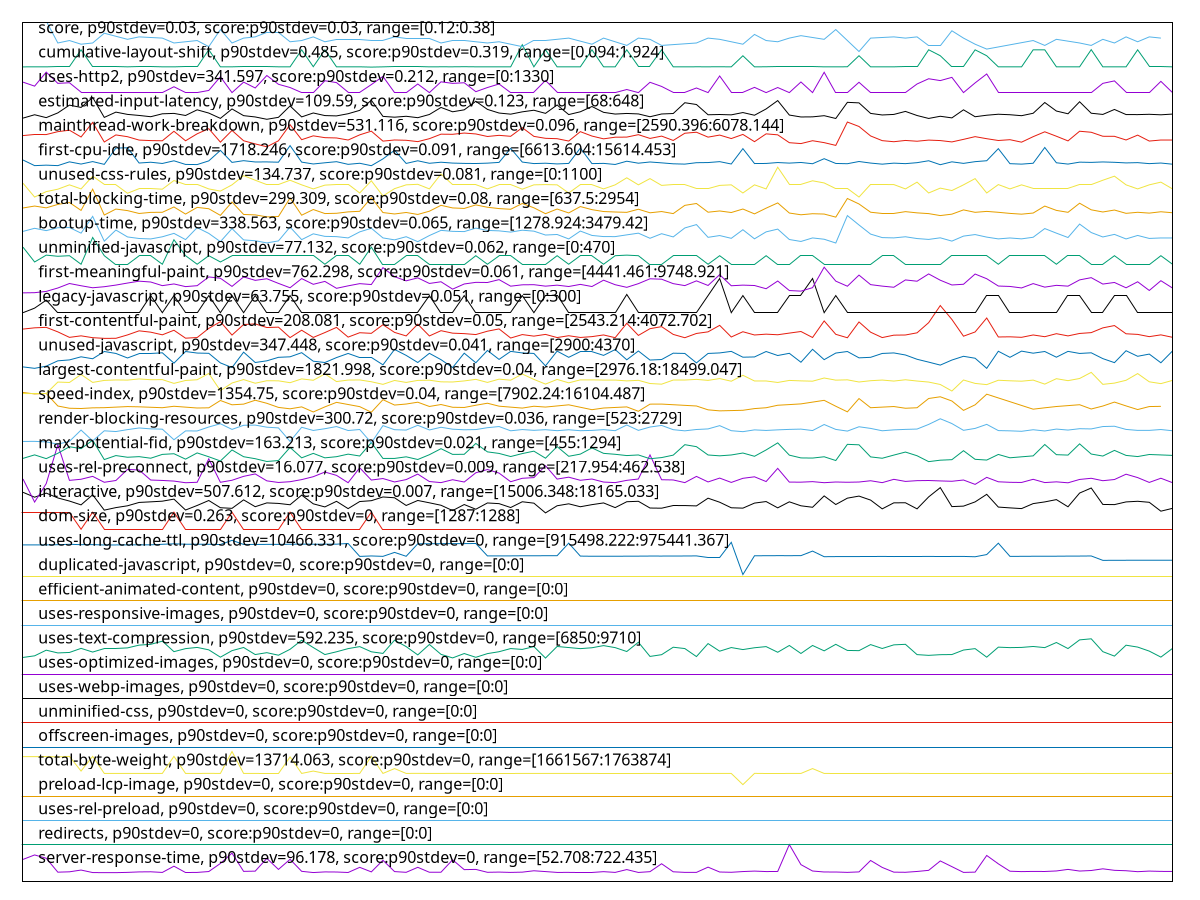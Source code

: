 reset

$serverResponseTimeP90Stdev96178ScoreP90Stdev0Range52708722435 <<EOF
0 0.9043038949508626
1 1.088213708480795
2 0.9534681764782346
3 0.3822941483765112
4 0.39704154434397027
5 0.46881106017908786
6 0.3667175332877153
7 0.36227614639972733
8 0.3626950479848333
9 0.3735538698118622
10 0.39293493536211205
11 0.3978226927916063
12 0.37155722004350894
13 0.6273515756634858
14 0.36761027437072796
15 0.3723040322956445
16 0.408094365675577
17 0.7386128667534881
18 1.163100950867357
19 0.41541140893673073
20 0.42459290761356094
21 0.94679322007294
22 0.4952533643340128
23 0.9089839183975789
24 0.41692391834852716
25 0.3667862056787163
26 0.39296068750873736
27 0.38872531779375236
28 0.36922064193970083
29 0.5803247223060191
30 0.3936834644240227
31 0.8695814172509952
32 0.4060702469508233
33 0.37626986287595077
34 0.580747057510675
35 0.3785102996323575
36 0.38096533761064233
37 0.8881092283430579
38 0.48628990049861065
39 0.4956688322995687
40 0.376638976977581
41 0.3856230425302834
42 0.3725976067671737
43 0.3832280928941244
44 0.43930081695619444
45 0.40632948522685197
46 0.3724482443167466
47 0.37324999448168295
48 0.367472929588726
49 0.3698472775075847
50 0.4031156173280064
51 0.37289804847780295
52 0.48853892130389254
53 0.37071083282442197
54 0.40321519229495784
55 0.7270381352502742
56 0.39783986088935663
57 0.3740431605977442
58 0.3738268425660911
59 0.5883456575749326
60 0.3888351936193539
61 0.3774390103327423
62 0.4073132172279409
63 0.4263045669592602
64 0.4075106503520687
65 0.4112223930856713
66 1.5120700065974548
67 0.6909233248228621
68 0.42995278773118695
69 0.3895545369150891
70 0.3886789639298267
71 0.37416848771132094
72 0.39312550124713974
73 0.8609166783164474
74 0.5766043955235413
75 0.3829585537594456
76 0.37746132885981765
77 0.41103011039086856
78 0.45720027567059823
79 0.8423923008439348
80 0.6089302067774746
81 0.37260790762582385
82 0.38421697532453847
83 1.0667862056787163
84 0.7237315596235774
85 0.42105799628678575
86 0.4053079834107125
87 0.4136722806346311
88 0.41020089126953185
89 0.4318120927175383
90 0.49594180505379754
91 0.4280969163643856
92 0.45036737276600136
93 0.5197299212965348
94 0.4579402206836337
95 0.4413094843929729
96 0.4023207344021701
97 0.42666166339246525
98 0.41406371326333663
99 0.41263704434029136
EOF

$redirectsP90Stdev0ScoreP90Stdev0Range00 <<EOF
0 1.5
1 1.5
2 1.5
3 1.5
4 1.5
5 1.5
6 1.5
7 1.5
8 1.5
9 1.5
10 1.5
11 1.5
12 1.5
13 1.5
14 1.5
15 1.5
16 1.5
17 1.5
18 1.5
19 1.5
20 1.5
21 1.5
22 1.5
23 1.5
24 1.5
25 1.5
26 1.5
27 1.5
28 1.5
29 1.5
30 1.5
31 1.5
32 1.5
33 1.5
34 1.5
35 1.5
36 1.5
37 1.5
38 1.5
39 1.5
40 1.5
41 1.5
42 1.5
43 1.5
44 1.5
45 1.5
46 1.5
47 1.5
48 1.5
49 1.5
50 1.5
51 1.5
52 1.5
53 1.5
54 1.5
55 1.5
56 1.5
57 1.5
58 1.5
59 1.5
60 1.5
61 1.5
62 1.5
63 1.5
64 1.5
65 1.5
66 1.5
67 1.5
68 1.5
69 1.5
70 1.5
71 1.5
72 1.5
73 1.5
74 1.5
75 1.5
76 1.5
77 1.5
78 1.5
79 1.5
80 1.5
81 1.5
82 1.5
83 1.5
84 1.5
85 1.5
86 1.5
87 1.5
88 1.5
89 1.5
90 1.5
91 1.5
92 1.5
93 1.5
94 1.5
95 1.5
96 1.5
97 1.5
98 1.5
99 1.5
EOF

$usesRelPreloadP90Stdev0ScoreP90Stdev0Range00 <<EOF
0 2.5
1 2.5
2 2.5
3 2.5
4 2.5
5 2.5
6 2.5
7 2.5
8 2.5
9 2.5
10 2.5
11 2.5
12 2.5
13 2.5
14 2.5
15 2.5
16 2.5
17 2.5
18 2.5
19 2.5
20 2.5
21 2.5
22 2.5
23 2.5
24 2.5
25 2.5
26 2.5
27 2.5
28 2.5
29 2.5
30 2.5
31 2.5
32 2.5
33 2.5
34 2.5
35 2.5
36 2.5
37 2.5
38 2.5
39 2.5
40 2.5
41 2.5
42 2.5
43 2.5
44 2.5
45 2.5
46 2.5
47 2.5
48 2.5
49 2.5
50 2.5
51 2.5
52 2.5
53 2.5
54 2.5
55 2.5
56 2.5
57 2.5
58 2.5
59 2.5
60 2.5
61 2.5
62 2.5
63 2.5
64 2.5
65 2.5
66 2.5
67 2.5
68 2.5
69 2.5
70 2.5
71 2.5
72 2.5
73 2.5
74 2.5
75 2.5
76 2.5
77 2.5
78 2.5
79 2.5
80 2.5
81 2.5
82 2.5
83 2.5
84 2.5
85 2.5
86 2.5
87 2.5
88 2.5
89 2.5
90 2.5
91 2.5
92 2.5
93 2.5
94 2.5
95 2.5
96 2.5
97 2.5
98 2.5
99 2.5
EOF

$preloadLcpImageP90Stdev0ScoreP90Stdev0Range00 <<EOF
0 3.5
1 3.5
2 3.5
3 3.5
4 3.5
5 3.5
6 3.5
7 3.5
8 3.5
9 3.5
10 3.5
11 3.5
12 3.5
13 3.5
14 3.5
15 3.5
16 3.5
17 3.5
18 3.5
19 3.5
20 3.5
21 3.5
22 3.5
23 3.5
24 3.5
25 3.5
26 3.5
27 3.5
28 3.5
29 3.5
30 3.5
31 3.5
32 3.5
33 3.5
34 3.5
35 3.5
36 3.5
37 3.5
38 3.5
39 3.5
40 3.5
41 3.5
42 3.5
43 3.5
44 3.5
45 3.5
46 3.5
47 3.5
48 3.5
49 3.5
50 3.5
51 3.5
52 3.5
53 3.5
54 3.5
55 3.5
56 3.5
57 3.5
58 3.5
59 3.5
60 3.5
61 3.5
62 3.5
63 3.5
64 3.5
65 3.5
66 3.5
67 3.5
68 3.5
69 3.5
70 3.5
71 3.5
72 3.5
73 3.5
74 3.5
75 3.5
76 3.5
77 3.5
78 3.5
79 3.5
80 3.5
81 3.5
82 3.5
83 3.5
84 3.5
85 3.5
86 3.5
87 3.5
88 3.5
89 3.5
90 3.5
91 3.5
92 3.5
93 3.5
94 3.5
95 3.5
96 3.5
97 3.5
98 3.5
99 3.5
EOF

$totalByteWeightP90Stdev13714063ScoreP90Stdev0Range16615671763874 <<EOF
0 5.115764568941042
1 5.116095788776381
2 5.118149351755466
3 5.104728324027633
4 5.12560842244724
5 4.524934626667928
6 5.1269730481688285
7 4.427661985426326
8 4.427330765590991
9 4.427608990252672
10 4.4274235071448835
11 4.42771498059998
12 4.42820518595628
13 5.12664182833349
14 4.427291019210749
15 4.427383760764645
16 4.430219002555123
17 4.427065789722722
18 5.324101845367654
19 4.426893555408348
20 4.426694823507145
21 4.426787565061041
22 4.4267213210939715
23 5.103893650042586
24 4.427728229393395
25 4.5249213778745165
26 4.4279402100880105
27 4.427436755938299
28 4.427463253525126
29 4.427979956468249
30 5.126615330746663
31 4.427608990252672
32 4.6263276426611135
33 4.427330765590991
34 4.430695959118008
35 4.427489751111953
36 4.42759574145926
37 4.430483978423393
38 4.4274235071448835
39 4.427608990252672
40 4.427344014384403
41 4.427357263177818
42 4.427397009558057
43 4.427979956468249
44 4.427357263177818
45 4.428271429923345
46 4.4274235071448835
47 4.427794473360461
48 4.427317516797576
49 4.4275692438724334
50 4.4274500047317105
51 4.4274500047317105
52 4.427529497492191
53 4.42759574145926
54 4.428072698022145
55 4.427675234219741
56 4.427635487839499
57 4.427330765590991
58 4.427900463707768
59 4.4274235071448835
60 4.427635487839499
61 4.426575584366425
62 3.9686575376171085
63 4.4297685435790655
64 4.427357263177818
65 4.427476502318537
66 4.426602081953252
67 4.426959799375414
68 4.626261398694048
69 4.427317516797576
70 4.427476502318537
71 4.427410258351472
72 4.427330765590991
73 4.42751624869878
74 4.427383760764645
75 4.427701731806568
76 4.430298495315604
77 4.427436755938299
78 4.427330765590991
79 4.427330765590991
80 4.427330765590991
81 4.427330765590991
82 4.427344014384403
83 4.427185028863441
84 4.42670807230056
85 4.42670807230056
86 4.426628579540079
87 4.426986296962241
88 4.426681574713733
89 4.4268670578215215
90 4.426615330746664
91 4.426681574713733
92 4.42737051197123
93 4.426814062647868
94 4.426853809028106
95 4.427529497492191
96 4.4274235071448835
97 4.42670807230056
98 4.426615330746664
99 4.4293710797766614
EOF

$offscreenImagesP90Stdev0ScoreP90Stdev0Range00 <<EOF
0 5.5
1 5.5
2 5.5
3 5.5
4 5.5
5 5.5
6 5.5
7 5.5
8 5.5
9 5.5
10 5.5
11 5.5
12 5.5
13 5.5
14 5.5
15 5.5
16 5.5
17 5.5
18 5.5
19 5.5
20 5.5
21 5.5
22 5.5
23 5.5
24 5.5
25 5.5
26 5.5
27 5.5
28 5.5
29 5.5
30 5.5
31 5.5
32 5.5
33 5.5
34 5.5
35 5.5
36 5.5
37 5.5
38 5.5
39 5.5
40 5.5
41 5.5
42 5.5
43 5.5
44 5.5
45 5.5
46 5.5
47 5.5
48 5.5
49 5.5
50 5.5
51 5.5
52 5.5
53 5.5
54 5.5
55 5.5
56 5.5
57 5.5
58 5.5
59 5.5
60 5.5
61 5.5
62 5.5
63 5.5
64 5.5
65 5.5
66 5.5
67 5.5
68 5.5
69 5.5
70 5.5
71 5.5
72 5.5
73 5.5
74 5.5
75 5.5
76 5.5
77 5.5
78 5.5
79 5.5
80 5.5
81 5.5
82 5.5
83 5.5
84 5.5
85 5.5
86 5.5
87 5.5
88 5.5
89 5.5
90 5.5
91 5.5
92 5.5
93 5.5
94 5.5
95 5.5
96 5.5
97 5.5
98 5.5
99 5.5
EOF

$unminifiedCssP90Stdev0ScoreP90Stdev0Range00 <<EOF
0 6.5
1 6.5
2 6.5
3 6.5
4 6.5
5 6.5
6 6.5
7 6.5
8 6.5
9 6.5
10 6.5
11 6.5
12 6.5
13 6.5
14 6.5
15 6.5
16 6.5
17 6.5
18 6.5
19 6.5
20 6.5
21 6.5
22 6.5
23 6.5
24 6.5
25 6.5
26 6.5
27 6.5
28 6.5
29 6.5
30 6.5
31 6.5
32 6.5
33 6.5
34 6.5
35 6.5
36 6.5
37 6.5
38 6.5
39 6.5
40 6.5
41 6.5
42 6.5
43 6.5
44 6.5
45 6.5
46 6.5
47 6.5
48 6.5
49 6.5
50 6.5
51 6.5
52 6.5
53 6.5
54 6.5
55 6.5
56 6.5
57 6.5
58 6.5
59 6.5
60 6.5
61 6.5
62 6.5
63 6.5
64 6.5
65 6.5
66 6.5
67 6.5
68 6.5
69 6.5
70 6.5
71 6.5
72 6.5
73 6.5
74 6.5
75 6.5
76 6.5
77 6.5
78 6.5
79 6.5
80 6.5
81 6.5
82 6.5
83 6.5
84 6.5
85 6.5
86 6.5
87 6.5
88 6.5
89 6.5
90 6.5
91 6.5
92 6.5
93 6.5
94 6.5
95 6.5
96 6.5
97 6.5
98 6.5
99 6.5
EOF

$usesWebpImagesP90Stdev0ScoreP90Stdev0Range00 <<EOF
0 7.5
1 7.5
2 7.5
3 7.5
4 7.5
5 7.5
6 7.5
7 7.5
8 7.5
9 7.5
10 7.5
11 7.5
12 7.5
13 7.5
14 7.5
15 7.5
16 7.5
17 7.5
18 7.5
19 7.5
20 7.5
21 7.5
22 7.5
23 7.5
24 7.5
25 7.5
26 7.5
27 7.5
28 7.5
29 7.5
30 7.5
31 7.5
32 7.5
33 7.5
34 7.5
35 7.5
36 7.5
37 7.5
38 7.5
39 7.5
40 7.5
41 7.5
42 7.5
43 7.5
44 7.5
45 7.5
46 7.5
47 7.5
48 7.5
49 7.5
50 7.5
51 7.5
52 7.5
53 7.5
54 7.5
55 7.5
56 7.5
57 7.5
58 7.5
59 7.5
60 7.5
61 7.5
62 7.5
63 7.5
64 7.5
65 7.5
66 7.5
67 7.5
68 7.5
69 7.5
70 7.5
71 7.5
72 7.5
73 7.5
74 7.5
75 7.5
76 7.5
77 7.5
78 7.5
79 7.5
80 7.5
81 7.5
82 7.5
83 7.5
84 7.5
85 7.5
86 7.5
87 7.5
88 7.5
89 7.5
90 7.5
91 7.5
92 7.5
93 7.5
94 7.5
95 7.5
96 7.5
97 7.5
98 7.5
99 7.5
EOF

$usesOptimizedImagesP90Stdev0ScoreP90Stdev0Range00 <<EOF
0 8.5
1 8.5
2 8.5
3 8.5
4 8.5
5 8.5
6 8.5
7 8.5
8 8.5
9 8.5
10 8.5
11 8.5
12 8.5
13 8.5
14 8.5
15 8.5
16 8.5
17 8.5
18 8.5
19 8.5
20 8.5
21 8.5
22 8.5
23 8.5
24 8.5
25 8.5
26 8.5
27 8.5
28 8.5
29 8.5
30 8.5
31 8.5
32 8.5
33 8.5
34 8.5
35 8.5
36 8.5
37 8.5
38 8.5
39 8.5
40 8.5
41 8.5
42 8.5
43 8.5
44 8.5
45 8.5
46 8.5
47 8.5
48 8.5
49 8.5
50 8.5
51 8.5
52 8.5
53 8.5
54 8.5
55 8.5
56 8.5
57 8.5
58 8.5
59 8.5
60 8.5
61 8.5
62 8.5
63 8.5
64 8.5
65 8.5
66 8.5
67 8.5
68 8.5
69 8.5
70 8.5
71 8.5
72 8.5
73 8.5
74 8.5
75 8.5
76 8.5
77 8.5
78 8.5
79 8.5
80 8.5
81 8.5
82 8.5
83 8.5
84 8.5
85 8.5
86 8.5
87 8.5
88 8.5
89 8.5
90 8.5
91 8.5
92 8.5
93 8.5
94 8.5
95 8.5
96 8.5
97 8.5
98 8.5
99 8.5
EOF

$usesTextCompressionP90Stdev592235ScoreP90Stdev0Range68509710 <<EOF
0 9.179350393700787
1 9.245492125984253
2 9.476988188976378
3 9.363996062992126
4 9.383287401574803
5 9.551397637795276
6 9.39982283464567
7 9.540374015748032
8 9.540374015748032
9 9.570688976377953
10 9.683681102362204
11 9.716751968503937
12 9.846279527559055
13 9.416358267716536
14 9.540374015748032
15 9.58998031496063
16 9.490767716535434
17 9.190374015748032
18 9.4576968503937
19 9.587224409448819
20 9.297854330708661
21 9.375019685039371
22 9.270295275590552
23 9.512814960629921
24 9.88486220472441
25 9.584468503937009
26 9.297854330708661
27 9.410846456692914
28 9.540374015748032
29 9.623051181102362
30 9.410846456692914
31 9.34470472440945
32 9.887618110236222
33 9.623051181102362
34 9.284074803149608
35 9.711240157480315
36 9.306122047244095
37 9.160059055118111
38 9.339192913385826
39 9.18486220472441
40 9.336437007874016
41 9.413602362204724
42 9.543129921259842
43 9.5073031496063
44 9.623051181102362
45 9.154547244094488
46 9.628562992125985
47 9.584468503937009
48 9.540374015748032
49 9.576200787401575
50 9.664389763779528
51 9.581712598425197
52 9.421870078740158
53 9.802185039370078
54 9.220688976377954
55 9.29234251968504
56 9.598248031496063
57 9.543129921259842
58 9.215177165354332
59 9.747066929133858
60 9.435649606299213
61 9.584468503937009
62 9.501791338582677
63 9.576200787401575
64 9.623051181102362
65 9.391555118110237
66 9.66990157480315
67 9.341948818897638
68 9.66990157480315
69 9.449429133858267
70 9.716751968503937
71 9.465964566929134
72 9.4576968503937
73 9.705728346456693
74 9.545885826771654
75 9.69470472440945
76 9.716751968503937
77 9.295098425196851
78 9.264783464566928
79 9.29234251968504
80 9.297854330708661
81 9.4825
82 9.540374015748032
83 9.190374015748032
84 9.601003937007874
85 9.581712598425197
86 9.58998031496063
87 9.628562992125985
88 9.581712598425197
89 9.791161417322835
90 9.543129921259842
91 9.898641732283465
92 9.94273622047244
93 9.416358267716536
94 9.23446850393701
95 9.680925196850394
96 9.603759842519686
97 9.438405511811023
98 9.193129921259843
99 9.548641732283464
EOF

$usesResponsiveImagesP90Stdev0ScoreP90Stdev0Range00 <<EOF
0 10.5
1 10.5
2 10.5
3 10.5
4 10.5
5 10.5
6 10.5
7 10.5
8 10.5
9 10.5
10 10.5
11 10.5
12 10.5
13 10.5
14 10.5
15 10.5
16 10.5
17 10.5
18 10.5
19 10.5
20 10.5
21 10.5
22 10.5
23 10.5
24 10.5
25 10.5
26 10.5
27 10.5
28 10.5
29 10.5
30 10.5
31 10.5
32 10.5
33 10.5
34 10.5
35 10.5
36 10.5
37 10.5
38 10.5
39 10.5
40 10.5
41 10.5
42 10.5
43 10.5
44 10.5
45 10.5
46 10.5
47 10.5
48 10.5
49 10.5
50 10.5
51 10.5
52 10.5
53 10.5
54 10.5
55 10.5
56 10.5
57 10.5
58 10.5
59 10.5
60 10.5
61 10.5
62 10.5
63 10.5
64 10.5
65 10.5
66 10.5
67 10.5
68 10.5
69 10.5
70 10.5
71 10.5
72 10.5
73 10.5
74 10.5
75 10.5
76 10.5
77 10.5
78 10.5
79 10.5
80 10.5
81 10.5
82 10.5
83 10.5
84 10.5
85 10.5
86 10.5
87 10.5
88 10.5
89 10.5
90 10.5
91 10.5
92 10.5
93 10.5
94 10.5
95 10.5
96 10.5
97 10.5
98 10.5
99 10.5
EOF

$efficientAnimatedContentP90Stdev0ScoreP90Stdev0Range00 <<EOF
0 11.5
1 11.5
2 11.5
3 11.5
4 11.5
5 11.5
6 11.5
7 11.5
8 11.5
9 11.5
10 11.5
11 11.5
12 11.5
13 11.5
14 11.5
15 11.5
16 11.5
17 11.5
18 11.5
19 11.5
20 11.5
21 11.5
22 11.5
23 11.5
24 11.5
25 11.5
26 11.5
27 11.5
28 11.5
29 11.5
30 11.5
31 11.5
32 11.5
33 11.5
34 11.5
35 11.5
36 11.5
37 11.5
38 11.5
39 11.5
40 11.5
41 11.5
42 11.5
43 11.5
44 11.5
45 11.5
46 11.5
47 11.5
48 11.5
49 11.5
50 11.5
51 11.5
52 11.5
53 11.5
54 11.5
55 11.5
56 11.5
57 11.5
58 11.5
59 11.5
60 11.5
61 11.5
62 11.5
63 11.5
64 11.5
65 11.5
66 11.5
67 11.5
68 11.5
69 11.5
70 11.5
71 11.5
72 11.5
73 11.5
74 11.5
75 11.5
76 11.5
77 11.5
78 11.5
79 11.5
80 11.5
81 11.5
82 11.5
83 11.5
84 11.5
85 11.5
86 11.5
87 11.5
88 11.5
89 11.5
90 11.5
91 11.5
92 11.5
93 11.5
94 11.5
95 11.5
96 11.5
97 11.5
98 11.5
99 11.5
EOF

$duplicatedJavascriptP90Stdev0ScoreP90Stdev0Range00 <<EOF
0 12.5
1 12.5
2 12.5
3 12.5
4 12.5
5 12.5
6 12.5
7 12.5
8 12.5
9 12.5
10 12.5
11 12.5
12 12.5
13 12.5
14 12.5
15 12.5
16 12.5
17 12.5
18 12.5
19 12.5
20 12.5
21 12.5
22 12.5
23 12.5
24 12.5
25 12.5
26 12.5
27 12.5
28 12.5
29 12.5
30 12.5
31 12.5
32 12.5
33 12.5
34 12.5
35 12.5
36 12.5
37 12.5
38 12.5
39 12.5
40 12.5
41 12.5
42 12.5
43 12.5
44 12.5
45 12.5
46 12.5
47 12.5
48 12.5
49 12.5
50 12.5
51 12.5
52 12.5
53 12.5
54 12.5
55 12.5
56 12.5
57 12.5
58 12.5
59 12.5
60 12.5
61 12.5
62 12.5
63 12.5
64 12.5
65 12.5
66 12.5
67 12.5
68 12.5
69 12.5
70 12.5
71 12.5
72 12.5
73 12.5
74 12.5
75 12.5
76 12.5
77 12.5
78 12.5
79 12.5
80 12.5
81 12.5
82 12.5
83 12.5
84 12.5
85 12.5
86 12.5
87 12.5
88 12.5
89 12.5
90 12.5
91 12.5
92 12.5
93 12.5
94 12.5
95 12.5
96 12.5
97 12.5
98 12.5
99 12.5
EOF

$usesLongCacheTtlP90Stdev10466331ScoreP90Stdev0Range915498222975441367 <<EOF
0 13.790238706689916
1 13.790420893682722
2 13.789783878007668
3 13.797599501784482
4 13.81465160853103
5 13.7989938206733
6 13.801888261549838
7 13.786126468972832
8 13.788330667461977
9 13.791209508637124
10 13.791449373973087
11 13.793015932435484
12 13.814817138028467
13 13.834197889900732
14 13.81802601092404
15 13.818294499684459
16 13.814580387632777
17 13.805495410630549
18 13.976823977043047
19 13.808598302245091
20 13.808701871898709
21 13.81047784915268
22 13.81044481650007
23 13.817493892826896
24 13.820114757921527
25 13.817756370538312
26 13.819118250736548
27 13.819520292966942
28 13.84889446186623
29 13.318886095654666
30 13.336873475263072
31 13.320533334706457
32 13.482816819637954
33 13.323269813565744
34 13.835325646006371
35 13.83704193783591
36 13.8402813276656
37 13.84154731939189
38 13.842738430473542
39 13.847547176172913
40 13.338096463605797
41 13.338579582984675
42 13.340335326763274
43 13.344462451583162
44 13.344835505063802
45 13.346871791324261
46 13.347415626778648
47 13.861531715130184
48 13.33097814716324
49 13.32477019263182
50 13.325278850040402
51 13.326054917701107
52 13.327280966633367
53 13.329449044542663
54 13.332781430047266
55 13.332250762601895
56 13.33446588545996
57 13.335340931273105
58 13.339114705567358
59 13.273560324705276
60 13.274189053548302
61 13.895152809309337
62 12.575553314464802
63 13.344542092820163
64 13.346838350229408
65 13.349319030609223
66 13.34851093594694
67 13.349639699002314
68 13.536347898457006
69 13.306619155282359
70 13.310690864879756
71 13.312167396892995
72 13.313238253033404
73 13.31407876333428
74 13.31765404489419
75 13.313176412735245
76 13.314564645315183
77 13.315432548129376
78 13.316778916028962
79 13.315309479352258
80 13.316043287526753
81 13.317618767562504
82 13.304165323908453
83 13.393994649627835
84 13.86035753297293
85 13.32049022677726
86 13.321580060416924
87 13.324578366661864
88 13.32635701677744
89 13.326661427091409
90 13.330322818600436
91 13.33219111282688
92 13.33669504730252
93 13.157286562970175
94 13.157843483933448
95 13.160357532972931
96 13.161200922759136
97 13.161021926258677
98 13.161387088167686
99 13.162662379747182
EOF

$domSizeP90Stdev0263ScoreP90Stdev0Range12871288 <<EOF
0 15.129999999999995
1 15.129999999999995
2 15.129999999999995
3 15.129999999999995
4 15.129999999999995
5 14.430000000000064
6 15.129999999999995
7 14.430000000000064
8 14.430000000000064
9 14.430000000000064
10 14.430000000000064
11 14.430000000000064
12 14.430000000000064
13 15.129999999999995
14 14.430000000000064
15 14.430000000000064
16 14.430000000000064
17 14.430000000000064
18 15.129999999999995
19 14.430000000000064
20 14.430000000000064
21 14.430000000000064
22 14.430000000000064
23 15.129999999999995
24 14.430000000000064
25 14.430000000000064
26 14.430000000000064
27 14.430000000000064
28 14.430000000000064
29 14.430000000000064
30 15.129999999999995
31 14.430000000000064
32 14.430000000000064
33 14.430000000000064
34 14.430000000000064
35 14.430000000000064
36 14.430000000000064
37 14.430000000000064
38 14.430000000000064
39 14.430000000000064
40 14.430000000000064
41 14.430000000000064
42 14.430000000000064
43 14.430000000000064
44 14.430000000000064
45 14.430000000000064
46 14.430000000000064
47 14.430000000000064
48 14.430000000000064
49 14.430000000000064
50 14.430000000000064
51 14.430000000000064
52 14.430000000000064
53 14.430000000000064
54 14.430000000000064
55 14.430000000000064
56 14.430000000000064
57 14.430000000000064
58 14.430000000000064
59 14.430000000000064
60 14.430000000000064
61 14.430000000000064
62 14.430000000000064
63 14.430000000000064
64 14.430000000000064
65 14.430000000000064
66 14.430000000000064
67 14.430000000000064
68 14.430000000000064
69 14.430000000000064
70 14.430000000000064
71 14.430000000000064
72 14.430000000000064
73 14.430000000000064
74 14.430000000000064
75 14.430000000000064
76 14.430000000000064
77 14.430000000000064
78 14.430000000000064
79 14.430000000000064
80 14.430000000000064
81 14.430000000000064
82 14.430000000000064
83 14.430000000000064
84 14.430000000000064
85 14.430000000000064
86 14.430000000000064
87 14.430000000000064
88 14.430000000000064
89 14.430000000000064
90 14.430000000000064
91 14.430000000000064
92 14.430000000000064
93 14.430000000000064
94 14.430000000000064
95 14.430000000000064
96 14.430000000000064
97 14.430000000000064
98 14.430000000000064
99 14.430000000000064
EOF

$interactiveP90Stdev507612ScoreP90Stdev0007Range1500634818165033 <<EOF
0 15.944669107574844
1 15.743811652538849
2 15.91252050201329
3 15.713338578499918
4 15.586254330645431
5 15.429978567487037
6 15.842939729046549
7 15.213669643937845
8 15.317539487765139
9 15.391939380445717
10 15.529645816403718
11 15.553863179440931
12 15.581401451200215
13 15.665317491076031
14 15.21837666823291
15 15.405341174393829
16 15.609139003703971
17 15.313155147504506
18 15.287407124801671
19 15.635134652397678
20 15.354497380109056
21 15.510645479040523
22 15.489286385299673
23 15.434585459763293
24 15.829790313672856
25 15.47273952822063
26 15.345799168929997
27 15.5751196829301
28 15.27626788838499
29 15.566537008695823
30 15.60085459505764
31 15.753403841070797
32 15.72090714973518
33 15.40547326343992
34 15.609986602396752
35 15.514694680220192
36 15.414158855690257
37 15.195455449445738
38 15.443443292196562
39 15.25121079300017
40 15.508033360795306
41 15.480501480441479
42 15.320896450569267
43 15.557134759623455
44 15.500067211364247
45 15.100994737742841
46 15.393311729914657
47 15.473241663254406
48 15.352995891473466
49 15.438847543909308
50 15.509644486616795
51 15.317634703318216
52 15.558702456664278
53 15.576548243990615
54 15.300453130512732
55 15.29334359329497
56 15.40312466775812
57 15.40176149569189
58 15.387338060163962
59 15.703195909687802
60 15.53829863221582
61 15.310898489731962
62 15.295812642387286
63 15.502576411593399
64 15.565975056662268
65 15.307747690724337
66 15.554506580923505
67 15.391828432202288
68 15.331470457308573
69 15.796895224730479
70 15.444269750086683
71 15.705040731513911
72 15.789323375851396
73 15.625595889460058
74 15.266644234472338
75 15.51332183910468
76 15.51575286752864
77 15.266071793978547
78 15.756371747553064
79 16.13629901195427
80 15.358699319490906
81 15.378624771823313
82 15.551767945626697
83 15.861537407866017
84 15.339504290084589
85 15.306545450969843
86 15.277474225194265
87 15.48163341473596
88 15.55137938095141
89 15.645484304417256
90 15.351100757814663
91 15.913669643937844
92 16.121028633262323
93 15.447033459358739
94 15.44034018290657
95 15.551059646796418
96 15.576401897193891
97 15.535202405977861
98 15.17178725563117
99 15.286953662778679
EOF

$usesRelPreconnectP90Stdev16077ScoreP90Stdev0009Range217954462538 <<EOF
0 16.491288818367753
1 15.544522785845484
2 16.300684579857098
3 17.89461336676725
4 16.433637690052812
5 16.4791244302933
6 16.597674367151587
7 16.355578062314382
8 16.428199266948436
9 16.882144251300275
10 16.858257467135118
11 16.447531611976714
12 16.430370792781634
13 16.404504653210996
14 16.336918313783116
15 16.35540510892944
16 17.314297109149063
17 16.355270589630038
18 16.438096043975836
19 16.59838539773414
20 16.69710334645209
21 16.413940221211874
22 16.34760298956415
23 16.37886911815362
24 16.464711648214564
25 16.58404948382649
26 16.774432726565195
27 16.63885648981123
28 16.33778308070784
29 16.948212444349195
30 16.446724496180305
31 16.50864180799055
32 16.368453480971386
33 16.465614849224835
34 16.69139588474891
35 16.385614300166466
36 16.34166492334771
37 16.45986895343611
38 16.366474125565908
39 16.74506908521012
40 16.878127889361
41 16.731405767799476
42 16.377908266015037
43 16.51878840657398
44 16.54692215719167
45 17.034112625538455
46 16.48636925541821
47 16.56417906160061
48 16.437000672537852
49 16.489328680005045
50 16.36469654647047
51 16.34139588474891
52 16.434560108105853
53 16.48954006747553
54 17.475278276447145
55 16.459811302307795
56 16.450510253606318
57 16.34131901657782
58 16.596040918516
59 16.369375899024426
60 16.527570595120622
61 16.349505476798544
62 16.51784677147817
63 16.579840951459502
64 16.385114657054405
65 16.92524807317888
66 16.362457763626633
67 16.360305454836208
68 16.38179010865491
69 16.338570979461476
70 16.366935334592426
71 16.356000837255362
72 16.3659360483683
73 16.41807188540778
74 16.34014677696875
75 16.476491695433584
76 16.390898986928672
77 16.421876859876566
78 16.42791101130686
79 16.410942362539497
80 16.396510363417992
81 16.44831951073035
82 16.269591404066116
83 16.557145623946184
84 16.375544569754126
85 16.354271303405913
86 16.34783359407741
87 16.477452547572167
88 16.34304855042727
89 16.373007920108268
90 16.334112625538456
91 16.471379962056325
92 16.518961359958922
93 16.419935938556627
94 16.46840132042672
95 16.686418670671053
96 16.547344932132646
97 16.349639996097945
98 16.520748544936687
99 16.33860941354702
EOF

$maxPotentialFidP90Stdev163213ScoreP90Stdev0021Range4551294 <<EOF
0 17.33472686567164
1 17.47786119402985
2 17.32427910447761
3 17.542637313432834
4 17.812189552238806
5 17.73278656716418
6 18.077562686567163
7 17.2856223880597
8 17.44965223880597
9 17.380697014925374
10 17.405771641791045
11 17.34099552238806
12 17.497711940298508
13 17.524876119402986
14 17.303383582089552
15 17.55830895522388
16 17.40054776119403
17 17.228159701492537
18 17.679502985074627
19 17.402637313432834
20 17.3211447761194
21 17.207264179104477
22 17.24592089552239
23 17.783980597014924
24 17.356667164179104
25 17.539502985074627
26 17.356667164179104
27 17.403682089552237
28 17.508159701492538
29 17.43189104477612
30 17.982488059701492
31 17.331592537313433
32 17.332637313432837
33 17.398458208955223
34 17.288756716417907
35 17.48517462686567
36 17.731741791044776
37 17.497711940298508
38 17.50189104477612
39 17.945920895522388
40 17.6011447761194
41 17.53741343283582
42 17.409950746268656
43 17.5311447761194
44 17.630398507462687
45 17.342040298507463
46 17.81741343283582
47 17.420398507462686
48 17.509204477611938
49 17.76412985074627
50 17.54054776119403
51 17.50189104477612
52 17.44965223880597
53 17.47472686567164
54 17.3201
55 17.367114925373134
56 17.46741343283582
57 17.895771641791043
58 17.814279104477613
59 17.473682089552238
60 17.43920447761194
61 17.473682089552238
62 17.554129850746268
63 17.420398507462686
64 17.679502985074627
65 17.969950746268655
66 17.46741343283582
67 17.353532835820896
68 17.347264179104478
69 17.40054776119403
70 17.246965671641792
71 17.90935373134328
72 17.89054776119403
73 17.395323880597015
74 17.339950746268656
75 17.469502985074627
76 17.593831343283583
77 17.44233880597015
78 17.20099552238806
79 17.26054776119403
80 17.28144328358209
81 17.64920447761194
82 17.29607014925373
83 17.265771641791044
84 17.4956223880597
85 17.35875671641791
86 17.398458208955223
87 17.437114925373134
88 17.903085074626865
89 17.486219402985075
90 17.469502985074627
91 17.929204477611943
92 17.51233880597015
93 17.42980149253731
94 17.661741791044776
95 17.45592089552239
96 17.408905970149252
97 17.493532835820893
98 17.475771641791045
99 17.456965671641793
EOF

$renderBlockingResourcesP90Stdev30072ScoreP90Stdev0036Range5232729 <<EOF
0 18.028176430976433
1 18.031476094276094
2 18.010263973063974
3 17.917402020202022
4 18.032890235690235
5 18.494371717171717
6 18.051745454545454
7 18.464203367003368
8 18.43403501683502
9 18.512284175084176
10 18.580162962962962
11 18.543866666666666
12 18.531610774410776
13 18.09746936026936
14 18.459489562289562
15 18.458546801346802
16 18.619758922558923
17 18.753630976430976
18 18.521711784511787
19 18.690465993265995
20 18.697536700336702
21 18.612688215488216
22 18.58299124579125
23 18.030533333333334
24 18.608917171717174
25 18.478816161616162
26 18.549994612794613
27 18.63861414141414
28 18.475516498316498
29 18.51746936026936
30 17.972082154882155
31 18.67632457912458
32 18.509455892255893
33 18.494371717171717
34 18.689994612794614
35 18.49861414141414
36 18.609388552188552
37 18.530668013468013
38 18.50568484848485
39 18.514641077441077
40 18.592418855218856
41 18.639085521885523
42 18.46467474747475
43 18.51558383838384
44 18.483529966329968
45 18.509927272727275
46 18.469388552188555
47 18.50662760942761
48 18.46844579124579
49 18.481173063973063
50 18.511341414141416
51 18.469388552188555
52 18.701779124579126
53 18.482115824915827
54 18.61834478114478
55 18.68480942760943
56 18.509927272727275
57 18.462789225589226
58 18.51746936026936
59 18.541509764309765
60 18.6758531986532
61 18.46844579124579
62 18.42884983164983
63 18.501913804713805
64 18.478816161616162
65 18.503327946127946
66 18.522183164983165
67 18.5334962962963
68 18.474102356902357
69 18.721577104377104
70 18.521240404040405
71 18.452418855218855
72 18.630129292929293
73 18.562721885521885
74 18.46561750841751
75 18.502856565656568
76 18.522183164983165
77 18.5358531986532
78 18.725819528619528
79 18.95726734006734
80 18.760230303030305
81 18.48400134680135
82 18.562250505050507
83 18.728176430976433
84 18.473159595959597
85 18.462789225589226
86 18.443934006734008
87 18.508041750841752
88 18.45713265993266
89 18.53538181818182
90 18.494371717171717
91 18.550465993265995
92 18.541038383838384
93 18.63861414141414
94 18.651341414141417
95 18.520769023569024
96 18.481173063973063
97 18.481644444444445
98 18.5165265993266
99 18.46608888888889
EOF

$speedIndexP90Stdev135475ScoreP90Stdev004Range79022416104487 <<EOF
0 20.034621207596434
1 19.973973036184304
2 19.9942762872336
3 19.48015483327007
4 19.38845233336074
5 19.37773621400424
6 19.404929819277204
7 19.411996283234963
9 19.456862045125476
10 19.446824631718304
12 19.41029570186319
13 19.46942525488805
15 19.398162707462646
16 19.405898993363
17 19.705374310409503
18 19.529765901905893
19 19.557283749856648
20 19.71637241040658
21 19.591423203147496
22 19.42298765865553
23 19.365122339222395
24 19.444720633252402
25 19.235731619421543
26 19.444186318467235
27 19.629699277374048
29 19.454066586379913
30 19.224646743824078
31 19.739137897479946
32 19.518977144359564
33 19.56111353591409
34 19.635978533271228
35 19.46133603002423
36 19.541284812384298
37 19.4286120702908
38 19.419952339722187
39 19.511400142042994
40 19.593969500326033
41 19.47326575502273
43 19.394973360894454
44 19.470404418563298
45 19.43692676634718
47 19.52887201304864
49 19.32931790694642
50 19.39755387618728
52 19.443531850473853
53 19.264307461688325
54 19.5565070033664
55 19.558733223896336
58 19.480748067624816
59 19.32311678551809
60 19.281399786171036
62 19.304774827253162
63 19.374428909602702
64 19.409158556923497
65 19.5111367026906
66 19.538188361574125
67 19.567041962986053
69 19.712541858342778
70 19.470926287716864
71 19.24080115954263
72 19.785686846797073
73 19.41003677633381
75 19.458773986887902
76 19.388234305493683
77 19.4086483187236
78 19.78778456788312
79 19.858533385119106
80 19.68500630809235
81 19.300705370955313
82 19.528269764949947
83 19.96430746168833
87 19.349891340449982
88 19.40689253552208
89 19.459343441997103
91 19.532711876930414
92 19.357599564848037
93 19.478621022811062
94 19.641157932638677
95 19.484110446428378
96 19.33499299542252
97 19.457730008992176
98 19.465552731933126
EOF

$largestContentfulPaintP90Stdev1821998ScoreP90Stdev004Range29761818499047 <<EOF
0 19.988886200720934
1 19.992122917007254
2 19.993389898969046
3 20.46114088575669
4 20.444517762017558
5 20.77032156574014
6 20.446690211215408
7 20.52846658981538
8 20.547624237618674
9 20.540998614852384
10 20.589355998621414
11 20.556918538116328
12 20.5610030271597
13 20.407274015326887
14 20.526126378515954
15 20.55619296002525
16 20.81299657546058
17 20.109328186841772
18 20.422383191125647
19 20.563108847636403
20 20.413152690639244
21 20.515667993879745
22 20.511762833840784
23 20.434994812138058
24 20.591168697536336
25 20.53416470381407
26 20.79389564189029
27 20.48121103056023
28 20.542417310888343
29 20.547737778112797
30 20.473611799457196
31 20.367416092582598
32 20.52663126122132
33 20.446051482920154
34 20.52882432359225
35 20.53705718571133
36 20.470064009103726
37 20.463947106005726
38 20.507829498731002
39 20.57220236574571
40 20.446216192255612
41 20.581016849828636
42 20.538297000855337
43 20.788614384505937
44 20.570395296243547
45 20.37823386341036
46 20.568989959560252
47 20.42908675745265
48 20.55084947102325
49 20.55059628748431
50 20.541803872939955
51 20.542652233844606
52 20.508928830619332
53 20.532235495659993
54 20.401445388574718
55 20.3744234511493
56 20.543083121980295
57 20.544024242163815
58 20.570853211161875
59 20.52981815300368
60 20.604616468388908
61 20.49536805140618
62 20.739165930922027
63 20.505477972592004
64 20.505694746993708
65 20.44478203633984
66 20.528106307398907
67 20.509759126990513
68 20.49691045448766
69 20.627209066227262
70 20.539774539658474
71 20.552538406878593
72 20.463498349385763
73 20.516801662385195
74 20.543310959158312
75 20.501900662830344
76 20.555348996224094
77 20.503304011014606
78 20.46082395822056
79 20.362175473396807
80 20.093895641890292
81 20.545453244786312
82 20.40587414001418
83 20.35602146098585
84 20.535197378974228
85 20.51304603187216
86 20.49656353142385
87 20.541379426420857
88 20.3769282877631
89 20.599422228842553
90 20.51839310577383
91 20.607264028820676
92 20.858384990137125
93 20.3672458658625
94 20.41821476501743
95 20.533866008853582
96 20.808752586389083
97 20.471471278272
98 20.396788855971298
99 20.529050676397752
EOF

$unusedJavascriptP90Stdev347448ScoreP90Stdev0041Range29004370 <<EOF
0 21.081962121212122
1 21.02362878787879
2 21.113780303030303
3 21.331204545454543
4 21.368325757575757
5 21.495598484848486
6 21.41605303030303
7 21.713022727272726
8 21.633477272727273
9 21.44787121212121
10 21.649386363636363
11 21.649386363636363
12 21.659992424242425
13 21.23575
14 21.713022727272726
15 21.649386363636363
16 21.638780303030302
17 21.24635606060606
18 21.05544696969697
19 21.686507575757574
20 21.26226515151515
21 21.331204545454543
22 21.474386363636363
23 21.495598484848486
24 21.665295454545454
25 21.315295454545453
26 21.26226515151515
27 21.4637803030303
28 21.633477272727273
29 21.474386363636363
30 21.474386363636363
31 21.166810606060604
32 21.797871212121212
33 21.553931818181816
34 21.26226515151515
35 21.638780303030302
36 21.37893181818182
37 21.05544696969697
38 21.644083333333334
39 21.25165909090909
40 21.75544696969697
41 21.389537878787877
42 21.718325757575755
43 21.654689393939393
44 21.633477272727273
45 21.12438636363636
46 21.728931818181817
47 21.474386363636363
48 21.713022727272726
49 21.713022727272726
50 21.553931818181816
51 21.792568181818183
52 21.373628787878786
53 21.734234848484846
54 21.363022727272728
55 21.384234848484848
56 21.644083333333334
57 21.633477272727273
58 21.24635606060606
59 21.633477272727273
60 21.654689393939393
61 21.718325757575755
62 21.479689393939392
63 21.490295454545453
64 21.713022727272726
65 21.548628787878787
66 21.638780303030302
67 21.27287121212121
68 21.80317424242424
69 21.37893181818182
70 21.649386363636363
71 21.713022727272726
72 21.453174242424243
73 21.474386363636363
74 21.633477272727273
75 21.654689393939393
76 21.569840909090907
77 21.39484090909091
78 21.278174242424242
79 21.156204545454546
80 21.363022727272728
81 21.516810606060606
82 21.43726515151515
83 21.02362878787879
84 21.723628787878788
85 21.474386363636363
86 21.728931818181817
87 21.644083333333334
88 21.713022727272726
89 21.479689393939392
90 21.718325757575755
91 21.633477272727273
92 21.659992424242425
93 21.42135606060606
94 21.25696212121212
95 21.744840909090907
96 21.516810606060606
97 21.60696212121212
98 21.25165909090909
99 21.734234848484846
EOF

$firstContentfulPaintP90Stdev208081ScoreP90Stdev005Range25432144072702 <<EOF
0 22.632056984414916
1 22.682834104532418
2 22.702710327707308
3 22.51708086731652
4 22.29211460466109
5 22.35489707254
6 22.27926127266679
7 22.25159238195068
8 22.253295380337562
9 22.392360400831038
10 22.560338608075625
11 22.504776747908288
12 22.396551112547783
13 22.583727155580945
14 22.258876258952167
15 22.285114560724082
16 22.660909538096526
17 22.93470387524401
18 22.38595877892781
19 22.818761143994127
20 22.84376833083311
21 22.695167222365193
22 22.710655017292353
23 22.282525792278385
24 22.584796582328536
25 22.289311423621793
26 22.48906575298615
27 22.700956362392436
28 22.30245649734181
29 22.48246905077235
30 22.45700491906176
31 22.810881481179273
32 22.49576087409537
33 22.35103061593407
34 22.83396334837653
35 22.35063869783265
36 22.56606887251364
37 22.464285281102693
38 22.445360733496948
39 22.407304255612953
40 22.544907052517278
41 22.638807466152816
42 22.265095981646887
43 22.406439575317446
44 22.34280736572537
45 22.41334559405972
46 22.28436675286689
47 22.359514851963674
48 22.288170818923042
49 22.32258228271581
50 22.391439481166717
51 22.27885353724289
52 22.86867270507598
53 22.3721124705779
54 22.648294344679545
55 22.73195655697061
56 22.413284960990218
57 22.2776979939618
58 22.452104185313743
59 22.51822850193637
60 22.784391859727968
61 22.307601520848113
62 22.52282475222667
63 22.38992980561013
64 22.423600491466807
65 22.39914691091458
66 22.467152610172047
67 22.532536148858583
68 22.286435307151063
69 22.965095981646886
70 22.41696512468695
71 22.27615931998067
72 22.923545632975355
73 22.503920855014155
74 22.283803480438618
75 22.382369125465264
76 22.389416621369705
77 22.47836094062855
78 22.894588509217357
79 23.595614877698207
80 23.02562360233243
81 22.340233535862016
82 22.513676628023024
83 23.085589708069975
84 22.307879202731627
85 22.314924062415656
86 22.293737637695443
87 22.39036390323816
88 22.319199133185624
89 22.44303295087215
90 22.352195825356677
91 22.452467104990617
92 22.486398776668196
93 22.68097556914116
94 22.77574242055248
95 22.439141010802228
96 22.413751572003342
97 22.32165784809094
98 22.39485953778269
99 22.295015325855676
EOF

$legacyJavascriptP90Stdev63755ScoreP90Stdev0051Range0300 <<EOF
0 23.303533333333334
1 23.4902
2 23.816866666666666
3 23.303533333333334
4 23.303533333333334
5 23.303533333333334
6 23.303533333333334
7 23.303533333333334
8 23.303533333333334
9 23.303533333333334
10 23.303533333333334
11 24.003533333333333
12 23.303533333333334
13 24.003533333333333
14 23.303533333333334
15 23.303533333333334
16 24.003533333333333
17 23.303533333333334
18 24.003533333333333
19 23.303533333333334
20 24.003533333333333
21 23.303533333333334
22 23.303533333333334
23 24.003533333333333
24 23.303533333333334
25 23.303533333333334
26 23.303533333333334
27 23.303533333333334
28 23.303533333333334
29 23.303533333333334
30 23.303533333333334
31 23.303533333333334
32 23.303533333333334
33 23.303533333333334
34 23.303533333333334
35 24.003533333333333
36 23.303533333333334
37 23.303533333333334
38 24.003533333333333
39 23.303533333333334
40 23.303533333333334
41 23.303533333333334
42 23.303533333333334
43 24.003533333333333
44 23.303533333333334
45 24.003533333333333
46 24.003533333333333
47 23.303533333333334
48 23.303533333333334
49 23.303533333333334
50 23.303533333333334
51 23.303533333333334
52 24.0502
53 23.303533333333334
54 23.303533333333334
55 23.303533333333334
56 23.303533333333334
57 23.303533333333334
58 23.303533333333334
59 24.003533333333333
60 24.703533333333333
61 23.303533333333334
62 24.003533333333333
63 23.303533333333334
64 23.303533333333334
65 23.303533333333334
66 24.003533333333333
67 24.003533333333333
68 24.703533333333333
69 23.303533333333334
70 24.003533333333333
71 23.303533333333334
72 23.303533333333334
73 23.303533333333334
74 23.303533333333334
75 23.303533333333334
76 23.303533333333334
77 23.303533333333334
78 23.303533333333334
79 23.303533333333334
80 23.303533333333334
81 23.303533333333334
82 23.303533333333334
83 24.003533333333333
84 24.003533333333333
85 23.303533333333334
86 23.303533333333334
87 23.303533333333334
88 23.303533333333334
89 23.303533333333334
90 24.003533333333333
91 24.003533333333333
92 23.303533333333334
93 23.303533333333334
94 24.003533333333333
95 24.003533333333333
96 23.303533333333334
97 23.303533333333334
98 23.303533333333334
99 23.303533333333334
EOF

$firstMeaningfulPaintP90Stdev762298ScoreP90Stdev0061Range44414619748921 <<EOF
0 24.11534273793571
1 24.123347401912856
2 24.175627925421647
3 24.314610850114548
4 24.498672953460698
5 24.407160939049913
6 24.32432972379803
7 24.367084130591362
8 24.434374141954144
9 24.517262015472067
10 24.59500924092923
11 24.5599686787615
12 24.411108593830704
13 24.480899295026273
14 24.371242768076097
15 24.409627752786573
16 24.767952258618667
17 24.714076785110368
18 24.38053095969537
19 24.76914287462873
20 24.628030312313836
21 24.69366396087127
22 24.503508419497578
23 24.324877288299163
24 24.700086947939205
25 24.465922098421807
26 24.584643353620315
27 24.30156657204755
28 24.402762989728213
29 24.493161451294977
30 24.456430254014123
31 25.14934598970133
32 24.777729375414786
33 24.607659189350965
34 24.730500748557013
35 24.500680359788483
36 24.570036614909164
37 24.268017350532695
38 24.479068202883006
39 24.545774990696103
40 24.54019870792551
41 24.657414556957548
42 24.389598065213608
43 24.445264019170985
44 24.450508672790026
45 24.39034234879927
46 24.431004956183237
47 24.37577840094638
48 24.462779347609217
49 24.37500123179372
50 24.635041673682917
51 24.449015549184725
52 24.341594448367257
53 24.49297879772405
54 24.692104868026146
55 24.675117788771082
56 24.493430479005738
57 24.41262846172242
58 24.607298735801827
59 24.418306570887218
60 24.860646766700675
61 24.406679343788607
62 24.43234613262053
63 24.416674971310034
64 24.284828214656155
65 24.600976287440233
66 24.210471372293203
67 24.186553857898694
68 24.328035491366126
69 25.166781481491967
70 24.59619847019852
71 24.387481502576087
72 24.843035356937172
73 24.45235026454203
74 24.391826359536605
75 24.345174022524635
76 24.645276018723834
77 24.592296577863372
78 24.890931402320387
79 24.633681875298045
80 24.438400246641756
81 24.46784214008063
82 24.886553857898694
83 24.6944393470715
84 24.39504637162106
85 24.378303457795678
86 24.316598842071453
87 24.495121708436336
88 24.350016719424136
89 24.423504075319837
90 24.3905586803605
91 24.64694545651365
92 24.73847193264968
93 24.47594783802868
94 24.54120350067144
95 24.322771423376206
96 24.569545708674067
97 24.21332072837852
98 24.613605731909047
99 24.313310285371443
EOF

$unminifiedJavascriptP90Stdev77132ScoreP90Stdev0062Range0470 <<EOF
0 25.9879
1 25.381233333333334
2 25.661233333333335
3 25.61456666666667
4 25.637900000000002
5 25.2879
6 26.384566666666668
7 25.637900000000002
8 25.2879
9 25.2879
10 25.637900000000002
11 25.637900000000002
12 25.2879
13 26.291233333333334
14 25.637900000000002
15 25.2879
16 25.637900000000002
17 25.381233333333334
18 25.637900000000002
19 25.637900000000002
20 25.637900000000002
21 25.637900000000002
22 25.637900000000002
23 25.637900000000002
24 25.637900000000002
25 25.637900000000002
26 25.2879
27 25.637900000000002
28 25.637900000000002
29 25.2879
30 25.9879
31 25.2879
32 25.2879
33 25.637900000000002
34 25.637900000000002
35 25.2879
36 25.2879
37 25.2879
38 25.2879
39 25.637900000000002
40 25.2879
41 25.637900000000002
42 25.637900000000002
43 25.2879
44 25.2879
45 25.2879
46 25.637900000000002
47 25.2879
48 25.637900000000002
49 25.637900000000002
50 25.2879
51 25.637900000000002
52 25.661233333333335
53 25.637900000000002
54 25.2879
55 25.2879
56 25.637900000000002
57 25.637900000000002
58 25.637900000000002
59 25.2879
60 25.637900000000002
61 25.2879
62 25.2879
63 25.2879
64 25.637900000000002
65 25.2879
66 25.2879
67 25.637900000000002
68 25.637900000000002
69 25.2879
70 25.2879
71 25.2879
72 25.2879
73 25.2879
74 25.637900000000002
75 25.637900000000002
76 25.2879
77 25.2879
78 25.2879
79 25.2879
80 25.637900000000002
81 25.637900000000002
82 25.637900000000002
83 25.637900000000002
84 25.2879
85 25.637900000000002
86 25.637900000000002
87 25.637900000000002
88 25.637900000000002
89 25.2879
90 25.637900000000002
91 25.637900000000002
92 25.2879
93 25.2879
94 25.637900000000002
95 25.2879
96 25.2879
97 25.2879
98 25.637900000000002
99 25.2879
EOF

$bootupTimeP90Stdev338563ScoreP90Stdev0065Range1278924347942 <<EOF
0 26.63340573881648
1 26.76008811495131
2 26.664960480383094
3 26.78530822734789
4 26.79234715785974
5 26.562032453272593
6 27.24866705940337
7 26.233193136051188
8 26.68900879866314
9 26.406904468740976
10 26.342561947896282
11 26.32424807155585
12 26.412518464943872
13 26.552564193494764
14 26.297233521827508
15 26.789307434097516
16 26.551590420335206
17 26.21215187828273
18 26.747259623264398
19 26.284925600697594
20 26.250659809328273
21 26.16245065953519
22 26.243465728375906
23 26.81181445523822
24 26.295922908895776
25 26.53419315646572
26 26.429660547167774
27 26.419275674918996
28 26.365908006287675
29 26.614067052987373
30 26.761833557407122
31 26.36696343757382
32 26.28676086709265
33 26.415870531040294
34 26.21264386849542
35 26.463814058613035
36 26.675582161198975
37 26.635610508234347
38 26.625219511626074
39 26.76841928531641
40 26.67284661395829
41 26.65556571291919
42 26.604713114586765
43 26.68259251136652
44 26.64370487003234
45 26.48465321251819
46 26.507041829375343
47 26.32511977205717
48 26.64775715456425
49 26.468105193165215
50 26.42116197764317
51 26.41990035958739
52 26.491390007961666
53 26.56098110489278
54 26.351609668322187
55 26.538872167119187
56 26.40736379570303
57 26.77497439142823
58 26.91264386849542
59 26.39036461520066
60 26.46345067994972
61 26.349896889117012
62 26.701522906562687
63 26.329339455748585
64 26.614346732070935
65 26.72690225230611
66 26.30092651060243
67 26.221518065402325
68 26.365785519097795
69 26.31266078339307
70 26.15761445698804
71 27.280666837759885
72 26.896336740615876
73 26.522458883675082
74 26.37983888268352
75 26.367432971801698
76 26.41328196842747
77 26.340745054579706
78 26.305089033605235
79 26.37049923445506
80 26.235536724284252
81 26.44078034255584
82 26.503616270964994
83 26.399357216391117
84 26.326636571758534
85 26.36449532069771
86 26.32803496717635
87 26.393606442826187
88 26.749637916201262
89 26.56210390413336
90 26.382807155584977
91 26.933150265534728
92 26.586474772013425
93 26.40528559638138
94 26.51097162671737
95 26.32462778184448
96 26.467513171747452
97 26.34521991991671
98 26.364930150221788
99 26.363125505624204
EOF

$totalBlockingTimeP90Stdev299309ScoreP90Stdev008Range63752954 <<EOF
0 27.592741269135804
1 27.672114108641974
2 27.598453861728395
3 27.73894768888889
4 27.816210898765434
5 27.494256330864197
6 28.362404479012344
7 27.304132874074075
8 27.548577318518518
9 27.485367441975306
10 27.36776991111111
11 27.413268676543208
12 27.416231639506172
13 27.63405929382716
14 27.34363904691358
15 27.61715707160494
16 27.562404479012343
17 27.29079954074074
18 27.83647855308642
19 27.327836577777777
20 27.309495096296295
21 27.22931805925926
22 27.243885960493827
23 28.004775343209875
24 27.297466207407407
25 27.52976768888889
26 27.3646825037037
27 27.375243985185183
28 27.433021762962962
29 27.45721929382716
30 28.01549089876543
31 27.405120528395063
32 27.34758966419753
33 27.40833040493827
34 27.327885713580244
35 27.460676083950617
36 27.701915343209876
37 27.594894355555553
38 27.5737625037037
39 27.71894768888889
40 27.623145219753084
41 27.568083491358024
42 27.539688429629628
43 27.77721929382716
44 27.60045731851852
45 27.359186454320987
46 27.549564972839505
47 27.39003139259259
48 27.65079954074074
49 27.52437978765432
50 27.447506701234566
51 27.428083491358024
52 27.41400941728395
53 27.541663738271605
54 27.395984725925924
55 27.44734275061728
56 27.362898306172838
57 27.70015954074074
58 27.776725466666665
59 27.41968842962963
60 27.47079954074074
61 27.407095837037037
62 27.5500588
63 27.351293367901235
64 27.58512052839506
65 27.800322997530863
66 27.386108182716047
67 27.31450324444444
68 27.3579600345679
69 27.344132874074074
70 27.218453861728396
71 27.981663738271603
72 27.75697238024691
73 27.41870077530864
74 27.386952627160493
75 27.386986948148145
76 27.44289830617284
77 27.39285954074074
78 27.36191065185185
79 27.281663738271604
80 27.339935343209877
81 27.514392874074073
82 27.41475015802469
83 27.452774849382717
84 27.41578077530864
85 27.371046454320986
86 27.33944151604938
87 27.38553213333333
88 27.671293367901235
89 27.494256330864197
90 27.414750158024688
91 27.788083491358023
92 27.517605960493825
93 27.42855163950617
94 27.508577318518515
95 27.37326867654321
96 27.416231639506172
97 27.3826375654321
98 27.43820694814815
99 27.39746620740741
EOF

$unusedCssRulesP90Stdev134737ScoreP90Stdev0081Range01100 <<EOF
0 28.607222222222223
1 28.040555555555557
2 28.262777777777778
3 28.36277777777778
4 28.540555555555557
5 28.37388888888889
6 28.89611111111111
7 28.540555555555557
8 28.540555555555557
9 28.19611111111111
10 28.37388888888889
11 28.37388888888889
12 28.36277777777778
13 28.718333333333334
14 28.540555555555557
15 28.540555555555557
16 28.37388888888889
17 28.285
18 28.540555555555557
19 28.918333333333333
20 28.729444444444447
21 28.540555555555557
22 28.540555555555557
23 28.729444444444447
24 28.540555555555557
25 28.37388888888889
26 28.529444444444444
27 28.540555555555557
28 28.540555555555557
29 28.207222222222224
30 28.707222222222224
31 28.085
32 28.385
33 28.540555555555557
34 28.56277777777778
35 28.37388888888889
36 28.985
37 28.540555555555557
38 28.540555555555557
39 28.540555555555557
40 28.37388888888889
41 28.540555555555557
42 28.540555555555557
43 28.36277777777778
44 28.540555555555557
45 28.55166666666667
46 28.540555555555557
47 28.207222222222224
48 28.540555555555557
49 28.540555555555557
50 28.37388888888889
51 28.540555555555557
52 28.829444444444444
53 28.540555555555557
54 28.796111111111113
55 28.518333333333334
56 28.540555555555557
57 28.540555555555557
58 28.37388888888889
59 28.37388888888889
60 28.518333333333334
61 28.540555555555557
62 28.207222222222224
63 28.540555555555557
64 28.37388888888889
65 29.262777777777778
66 28.540555555555557
67 28.540555555555557
68 28.707222222222224
69 28.618333333333336
70 28.37388888888889
71 28.37388888888889
72 28.040555555555557
73 28.540555555555557
74 28.540555555555557
75 28.55166666666667
76 28.37388888888889
77 28.651666666666667
78 28.207222222222224
79 28.407222222222224
80 28.307222222222222
81 28.540555555555557
82 28.796111111111113
83 28.207222222222224
84 28.55166666666667
85 28.37388888888889
86 28.540555555555557
87 28.37388888888889
88 28.37388888888889
89 28.37388888888889
90 28.37388888888889
91 28.540555555555557
92 28.540555555555557
93 28.729444444444447
94 28.89611111111111
95 28.540555555555557
96 28.37388888888889
97 28.540555555555557
98 28.651666666666667
99 28.37388888888889
EOF

$firstCpuIdleP90Stdev1718246ScoreP90Stdev0091Range661360415614453 <<EOF
0 29.558415147467723
1 29.32788549323735
2 29.347380751831686
3 29.328405004669033
4 29.482962444733243
5 29.392065502047632
6 29.493503927003204
7 29.38011079505224
8 30.04738075183169
9 30.059170671008058
10 29.434729086683046
11 29.46673578270687
12 29.41649506760037
13 29.52595578790107
14 29.376893317458105
15 29.371479644380205
16 29.522221908079384
17 29.952463973991378
18 29.46041970885308
19 29.530981267698294
20 29.477966593822455
21 29.480266216067218
22 29.46807603258237
23 30.148385351363583
24 29.471391907342582
25 29.395801027918562
26 29.444657872844527
27 29.489505033252808
28 29.380941501238716
29 29.424991608022896
30 29.325283089378384
31 29.60395063080265
32 29.95769603296906
33 29.41840375314905
34 29.52654763405242
35 29.42402812053052
36 29.467482083145867
37 29.43210071182485
38 29.419406745823345
39 29.414740744892153
40 29.429589938040618
41 29.46037014448132
42 30.034157032314297
43 29.47387817328248
44 29.411813703542872
45 29.42676988989237
46 29.397971160955922
47 29.418145506311685
48 30.046991552632033
49 29.411087978719458
50 29.420079431282147
51 29.375741448774164
52 29.50897194322123
53 29.42737508733206
54 29.477130035016433
55 29.441743634100497
56 29.402770857664816
57 29.389919785407436
58 29.448039955363324
59 29.4538040540364
60 29.49114961934458
61 29.394687109814477
62 30.024287138136977
63 29.41342939232565
64 29.416852443181256
65 29.454412909363302
66 29.431122958572338
67 29.45743048342115
68 29.405465806070318
69 29.611998988594188
70 29.416899995715045
71 29.4061483678246
72 29.496886649652264
73 29.432759497312237
74 29.388172412684927
75 29.430101310673244
76 29.40939181641796
77 29.449193744438052
78 29.528000638301318
79 29.36591608937368
80 29.483489637728077
81 29.420308506468974
82 29.490502996332186
83 29.528761478841997
84 30.02339571102273
85 29.408432718390237
86 29.389571920333307
87 29.42521254441067
88 30.07156450736359
89 29.44483930405038
90 29.39138184292719
91 29.470438296145684
92 29.460541882286055
93 29.478897891907344
94 29.463797767695944
95 29.43928260758238
96 29.450635592130944
97 29.410009999357257
98 29.434163028636554
99 29.386834357541755
EOF

$mainthreadWorkBreakdownP90Stdev531116ScoreP90Stdev0096Range25903966078144 <<EOF
0 30.559433198058013
1 30.604253647039297
2 30.601211861073075
3 30.719824085646707
4 30.779252775633847
5 30.501530048549732
6 31.09708222913814
7 30.295659929457653
8 30.585487059214078
9 30.513515940080502
10 30.37419098883771
11 30.353926745508115
12 30.34602832648658
13 30.7354536138429
14 30.346568597867133
15 30.631866743018385
16 30.842155468691647
17 30.290094553300968
18 30.76993570853563
19 30.34684860948587
20 30.217965419312005
21 30.100781137806546
22 30.34529983152828
23 31.006184183576085
24 30.39104513216316
25 30.54856386738039
26 30.474018035603137
27 30.461308296609822
28 30.37696089630275
29 30.58884022739533
30 30.74012202332047
31 30.33199637495332
32 30.378474818042243
33 30.366337882899707
34 30.31139170256027
35 30.432239372588075
36 30.616592748246816
37 30.611351534918462
38 30.66286553964895
39 30.625522911324122
40 30.52211729283373
41 30.568684038341843
42 30.52946846923109
43 30.884013139134407
44 30.526473158222334
45 30.446817404871574
46 30.431647978754306
47 30.334977743474834
48 30.719892636208975
49 30.539860269720737
50 30.425270452715882
51 30.49277997593261
52 30.496639721150256
53 30.59628900120337
54 30.442318628988755
55 30.5376480617453
56 30.359549053487697
57 30.655472535789865
58 30.696190407900747
59 30.495331451097556
60 30.579525484044982
61 30.437134347483298
62 30.606756323498903
63 30.30960357857173
64 30.62950116768331
65 30.589895208929835
66 30.267557684551228
67 30.23132348396199
68 30.348627438482925
69 30.269862842441597
70 30.156869440225737
71 31.113862012531644
72 30.93132348396199
73 30.543773461139466
74 30.35144846840118
75 30.307218251379727
76 30.359650136520187
77 30.327238501182624
78 30.374400126146313
79 30.35469358230632
80 30.299007288269223
81 30.403805993609694
82 30.51532730154778
83 30.43118439105357
84 30.357651713349103
85 30.390460709573013
86 30.28939394331715
87 30.514116628905764
88 30.713970564753726
89 30.53214426490726
90 30.341219330262668
91 30.736966373708455
92 30.694966954645423
93 30.531139243952033
94 30.52879922984356
95 30.378939567616914
96 30.577800101249018
97 30.334488594547494
98 30.377208375451264
99 30.37752091954023
EOF

$estimatedInputLatencyP90Stdev10959ScoreP90Stdev0123Range68648 <<EOF
0 31.27452858399296
1 31.412435356200525
2 31.294229551451185
3 31.48877660510114
4 31.806454705364995
5 31.712875109938434
6 32.11920756376429
7 31.30346437994723
8 31.520175021987686
9 31.426595426561125
10 31.38411521547933
11 31.331784520668425
12 31.451221635883904
13 31.467844327176778
14 31.38226824978012
15 31.614370272647317
16 31.481388742304308
17 31.26406244503078
18 31.650078276165345
19 31.37549604221636
20 31.32193403693931
21 31.22650747581354
22 31.306542656112576
23 31.77320932277924
24 31.32378100263852
25 31.485082673702724
26 31.378574318381705
27 31.365029903254175
28 31.45429991204925
29 31.592206684256816
30 32.00715831134564
31 31.345328935795955
32 31.3120835532102
33 31.349638522427437
34 31.291766930518907
35 31.42290149516271
36 31.711643799472295
37 31.533719437115213
38 31.613754617414248
39 31.96406244503078
40 31.63160861917326
41 31.482620052770447
42 31.436445910290235
43 31.531256816182935
44 31.59774758135444
45 31.469075637642916
46 31.81261125769569
47 31.419823218997358
48 31.533719437115213
49 31.7498144239226
50 31.510940193491642
51 31.44075549692172
52 31.4653817062445
53 31.44629639401935
54 31.330553210202286
55 31.443833773087068
56 31.462919085312222
57 31.904959542656112
58 31.832312225153913
59 31.411819700967456
60 31.42228583992964
61 31.40812576956904
62 31.50232102022867
63 31.392118733509232
64 31.650078276165345
65 31.992382585751976
66 31.400122251539138
67 31.32131838170624
68 31.3262436235708
69 31.37426473175022
70 31.259752858399295
71 31.920966578715916
72 31.898802990325414
73 31.467228671943708
74 31.403200527704485
75 31.425364116094986
76 31.54911081794195
77 31.381036939313983
78 31.260984168865434
79 31.35025417766051
80 31.283763412489005
81 31.614370272647314
82 31.331168865435355
83 31.3927343887423
84 31.433367634124888
85 31.413051011433595
86 31.373649076517147
87 31.473385224274406
88 31.913578715919083
89 31.564502198768686
90 31.452452946350043
91 31.94436147757256
92 31.474616534740544
93 31.425364116094986
94 31.629145998240983
95 31.420438874230427
96 31.41797625329815
97 31.43090501319261
98 31.409972735268248
99 31.44013984168865
EOF

$usesHttp2P90Stdev341597ScoreP90Stdev0212Range01330 <<EOF
0 32.74865765765765
1 32.58469369369369
2 33.158567567567566
3 32.698207207207204
4 32.72343243243243
5 32.319828828828825
6 32.319828828828825
7 32.319828828828825
8 32.319828828828825
9 32.319828828828825
10 32.319828828828825
11 32.319828828828825
12 32.319828828828825
13 32.55946846846847
14 32.319828828828825
15 32.319828828828825
16 32.408117117117115
17 32.96937837837837
18 32.319828828828825
19 32.74865765765765
20 32.50901801801801
21 33.01982882882883
22 32.66036936936936
23 32.52793693693693
24 32.319828828828825
25 32.319828828828825
26 32.80541441441441
27 32.72973873873873
28 32.319828828828825
29 32.319828828828825
30 32.647756756756756
31 32.98199099099099
32 32.319828828828825
33 32.319828828828825
34 32.67298198198198
35 32.319828828828825
36 32.761270270270266
37 32.698207207207204
38 32.72343243243243
39 32.35766666666666
40 32.52793693693693
41 32.67298198198198
42 32.319828828828825
43 32.319828828828825
44 32.319828828828825
45 32.81802702702702
46 32.319828828828825
47 32.319828828828825
48 32.319828828828825
49 32.319828828828825
50 32.319828828828825
51 32.319828828828825
52 32.44595495495495
53 32.319828828828825
54 32.742351351351346
55 32.57208108108108
56 32.319828828828825
57 32.319828828828825
58 32.50901801801801
59 32.319828828828825
60 33.00090990990991
61 32.319828828828825
62 32.319828828828825
63 32.53424324324324
64 32.319828828828825
65 32.52793693693693
66 32.319828828828825
67 32.75496396396396
68 32.319828828828825
69 33.15226126126126
70 32.319828828828825
71 32.319828828828825
72 32.742351351351346
73 32.319828828828825
74 32.319828828828825
75 32.319828828828825
76 32.319828828828825
77 32.67298198198198
78 32.88739639639639
79 32.811720720720714
80 32.94415315315315
81 32.319828828828825
82 32.717126126126125
83 33.08289189189189
84 32.319828828828825
85 32.319828828828825
86 32.319828828828825
87 32.319828828828825
88 32.319828828828825
89 32.319828828828825
90 32.319828828828825
91 32.319828828828825
92 32.319828828828825
93 32.698207207207204
94 32.79910810810811
95 32.319828828828825
96 32.319828828828825
97 32.319828828828825
98 32.78018918918919
99 32.319828828828825
EOF

$cumulativeLayoutShiftP90Stdev0485ScoreP90Stdev0319Range00941924 <<EOF
0 33.37394591503951
1 33.37467700571924
2 33.37396428415207
3 33.37467700571924
4 33.374724765411884
5 34.073147470947085
6 33.37467700571924
7 33.37467700571924
8 33.374724765411884
9 33.37549871735424
10 33.37399367473216
11 33.37396428415207
12 33.37543258854904
13 33.37399367473216
14 33.377142140624244
15 33.377175205026845
16 34.07396428415207
17 33.374681904149256
18 33.37549871735424
19 33.37399367473216
20 33.37396428415207
21 33.37396428415207
22 33.37604121847839
23 33.37396428415207
24 34.071642428325006
25 33.38102782023358
26 34.072325759312086
27 33.37399367473216
28 33.37467700571924
29 33.37631553055923
30 33.36409517227953
31 33.37467700571924
32 33.37399367473216
33 33.37396428415207
34 33.37399367473216
35 33.37465741199918
36 33.37707233799653
37 33.37623103264147
38 33.380815963135426
39 33.37618694677134
40 33.37631553055923
41 33.37399367473216
42 33.374724765411884
43 34.2823575417037
44 33.37549871735424
45 34.073879786234315
46 33.37399367473216
47 33.3753529890613
48 33.374724765411884
49 34.07404916475967
50 33.376941304993636
51 33.37399367473216
52 34.07308134214188
53 33.374724765411884
54 33.37467700571924
55 34.07396428415207
56 33.37543258854904
57 33.374724765411884
58 33.377175205026845
59 33.376142860901204
60 33.37847206437329
61 33.37462802141909
62 33.82897699902217
63 33.37399367473216
64 33.378049574784505
65 33.37399367473216
66 33.37396428415207
67 33.37399367473216
68 33.37399367473216
69 33.37462802141909
70 33.37396428415207
71 33.377956504614225
72 33.83090208201803
73 33.37399367473216
74 33.37543258854904
75 33.3753529890613
76 33.37399367473216
77 33.37399367473216
78 34.073895706131864
79 33.830006893932804
80 33.37396428415207
81 33.37399367473216
82 34.07161303774492
83 33.82899768128223
84 33.37399367473216
85 33.37543258854904
86 33.37399367473216
87 34.073147470947085
88 34.07237351900473
89 33.37623103264147
90 33.37399367473216
91 33.37631553055923
92 34.07947256870384
93 33.37467700571924
94 33.37399367473216
95 33.37467700571924
96 34.072325759312086
97 33.37399367473216
98 33.37399367473216
99 33.374724765411884
EOF

$scoreP90Stdev003ScoreP90Stdev003Range012038 <<EOF
0 35.30243902439024
1 35.25243902439024
2 35.25243902439024
3 34.35243902439024
4 34.45243902439024
5 34.30243902439024
6 34.35243902439024
7 34.75243902439024
9 34.50243902439024
10 34.60243902439024
12 34.55243902439024
13 34.35243902439024
15 34.45243902439024
16 34.20243902439024
17 34.90243902439024
18 34.35243902439024
19 34.55243902439024
20 34.60243902439024
21 34.80243902439024
22 34.80243902439024
23 34.40243902439024
24 34.45243902439024
25 34.60243902439024
26 34.40243902439024
27 34.50243902439024
29 34.50243902439024
30 34.45243902439024
31 34.45243902439024
32 34.60243902439024
33 34.55243902439024
34 34.55243902439024
35 34.55243902439024
36 34.35243902439024
37 34.45243902439024
38 34.45243902439024
39 34.40243902439024
40 34.35243902439024
41 34.40243902439024
43 34.20243902439024
44 34.45243902439024
45 34.45243902439024
47 34.55243902439024
49 34.30243902439024
50 34.55243902439024
52 34.25243902439024
53 34.55243902439024
54 34.50243902439024
55 34.25243902439024
58 34.35243902439024
59 34.55243902439024
60 34.50243902439024
62 34.30243902439024
63 34.70243902439024
64 34.45243902439024
65 34.40243902439024
66 34.55243902439024
67 34.65243902439024
69 34.50243902439024
70 34.90243902439024
71 34.45243902439024
72 34.00243902439024
73 34.55243902439024
75 34.60243902439024
76 34.55243902439024
77 34.60243902439024
78 34.25243902439024
79 34.25243902439024
80 34.85243902439024
81 34.55243902439024
82 34.30243902439024
83 34.10243902439024
87 34.45243902439024
88 34.25243902439024
89 34.50243902439024
91 34.35243902439024
92 34.25243902439024
93 34.50243902439024
94 34.35243902439024
95 34.60243902439024
96 34.40243902439024
97 34.60243902439024
98 34.55243902439024
EOF

unset key
unset tics
set xrange [0:99]
set yrange [0:35.2]

set label "server-response-time, p90stdev=96.178, score:p90stdev=0, range=[52.708:722.435]" at character 4.2, first 1 left front
set label "redirects, p90stdev=0, score:p90stdev=0, range=[0:0]" at character 4.2, first 2 left front
set label "uses-rel-preload, p90stdev=0, score:p90stdev=0, range=[0:0]" at character 4.2, first 3 left front
set label "preload-lcp-image, p90stdev=0, score:p90stdev=0, range=[0:0]" at character 4.2, first 4 left front
set label "total-byte-weight, p90stdev=13714.063, score:p90stdev=0, range=[1661567:1763874]" at character 4.2, first 5 left front
set label "offscreen-images, p90stdev=0, score:p90stdev=0, range=[0:0]" at character 4.2, first 6 left front
set label "unminified-css, p90stdev=0, score:p90stdev=0, range=[0:0]" at character 4.2, first 7 left front
set label "uses-webp-images, p90stdev=0, score:p90stdev=0, range=[0:0]" at character 4.2, first 8 left front
set label "uses-optimized-images, p90stdev=0, score:p90stdev=0, range=[0:0]" at character 4.2, first 9 left front
set label "uses-text-compression, p90stdev=592.235, score:p90stdev=0, range=[6850:9710]" at character 4.2, first 10 left front
set label "uses-responsive-images, p90stdev=0, score:p90stdev=0, range=[0:0]" at character 4.2, first 11 left front
set label "efficient-animated-content, p90stdev=0, score:p90stdev=0, range=[0:0]" at character 4.2, first 12 left front
set label "duplicated-javascript, p90stdev=0, score:p90stdev=0, range=[0:0]" at character 4.2, first 13 left front
set label "uses-long-cache-ttl, p90stdev=10466.331, score:p90stdev=0, range=[915498.222:975441.367]" at character 4.2, first 14 left front
set label "dom-size, p90stdev=0.263, score:p90stdev=0, range=[1287:1288]" at character 4.2, first 15 left front
set label "interactive, p90stdev=507.612, score:p90stdev=0.007, range=[15006.348:18165.033]" at character 4.2, first 16 left front
set label "uses-rel-preconnect, p90stdev=16.077, score:p90stdev=0.009, range=[217.954:462.538]" at character 4.2, first 17 left front
set label "max-potential-fid, p90stdev=163.213, score:p90stdev=0.021, range=[455:1294]" at character 4.2, first 18 left front
set label "render-blocking-resources, p90stdev=300.72, score:p90stdev=0.036, range=[523:2729]" at character 4.2, first 19 left front
set label "speed-index, p90stdev=1354.75, score:p90stdev=0.04, range=[7902.24:16104.487]" at character 4.2, first 20 left front
set label "largest-contentful-paint, p90stdev=1821.998, score:p90stdev=0.04, range=[2976.18:18499.047]" at character 4.2, first 21 left front
set label "unused-javascript, p90stdev=347.448, score:p90stdev=0.041, range=[2900:4370]" at character 4.2, first 22 left front
set label "first-contentful-paint, p90stdev=208.081, score:p90stdev=0.05, range=[2543.214:4072.702]" at character 4.2, first 23 left front
set label "legacy-javascript, p90stdev=63.755, score:p90stdev=0.051, range=[0:300]" at character 4.2, first 24 left front
set label "first-meaningful-paint, p90stdev=762.298, score:p90stdev=0.061, range=[4441.461:9748.921]" at character 4.2, first 25 left front
set label "unminified-javascript, p90stdev=77.132, score:p90stdev=0.062, range=[0:470]" at character 4.2, first 26 left front
set label "bootup-time, p90stdev=338.563, score:p90stdev=0.065, range=[1278.924:3479.42]" at character 4.2, first 27 left front
set label "total-blocking-time, p90stdev=299.309, score:p90stdev=0.08, range=[637.5:2954]" at character 4.2, first 28 left front
set label "unused-css-rules, p90stdev=134.737, score:p90stdev=0.081, range=[0:1100]" at character 4.2, first 29 left front
set label "first-cpu-idle, p90stdev=1718.246, score:p90stdev=0.091, range=[6613.604:15614.453]" at character 4.2, first 30 left front
set label "mainthread-work-breakdown, p90stdev=531.116, score:p90stdev=0.096, range=[2590.396:6078.144]" at character 4.2, first 31 left front
set label "estimated-input-latency, p90stdev=109.59, score:p90stdev=0.123, range=[68:648]" at character 4.2, first 32 left front
set label "uses-http2, p90stdev=341.597, score:p90stdev=0.212, range=[0:1330]" at character 4.2, first 33 left front
set label "cumulative-layout-shift, p90stdev=0.485, score:p90stdev=0.319, range=[0.094:1.924]" at character 4.2, first 34 left front
set label "score, p90stdev=0.03, score:p90stdev=0.03, range=[0.12:0.38]" at character 4.2, first 35 left front
set terminal svg size 640, 4200 enhanced background rgb 'white'
set output "reports/report_00028_2021-02-24T12-49-42.674Z/correlation/astro/correlation.svg"

plot $serverResponseTimeP90Stdev96178ScoreP90Stdev0Range52708722435 with line, \
     $redirectsP90Stdev0ScoreP90Stdev0Range00 with line, \
     $usesRelPreloadP90Stdev0ScoreP90Stdev0Range00 with line, \
     $preloadLcpImageP90Stdev0ScoreP90Stdev0Range00 with line, \
     $totalByteWeightP90Stdev13714063ScoreP90Stdev0Range16615671763874 with line, \
     $offscreenImagesP90Stdev0ScoreP90Stdev0Range00 with line, \
     $unminifiedCssP90Stdev0ScoreP90Stdev0Range00 with line, \
     $usesWebpImagesP90Stdev0ScoreP90Stdev0Range00 with line, \
     $usesOptimizedImagesP90Stdev0ScoreP90Stdev0Range00 with line, \
     $usesTextCompressionP90Stdev592235ScoreP90Stdev0Range68509710 with line, \
     $usesResponsiveImagesP90Stdev0ScoreP90Stdev0Range00 with line, \
     $efficientAnimatedContentP90Stdev0ScoreP90Stdev0Range00 with line, \
     $duplicatedJavascriptP90Stdev0ScoreP90Stdev0Range00 with line, \
     $usesLongCacheTtlP90Stdev10466331ScoreP90Stdev0Range915498222975441367 with line, \
     $domSizeP90Stdev0263ScoreP90Stdev0Range12871288 with line, \
     $interactiveP90Stdev507612ScoreP90Stdev0007Range1500634818165033 with line, \
     $usesRelPreconnectP90Stdev16077ScoreP90Stdev0009Range217954462538 with line, \
     $maxPotentialFidP90Stdev163213ScoreP90Stdev0021Range4551294 with line, \
     $renderBlockingResourcesP90Stdev30072ScoreP90Stdev0036Range5232729 with line, \
     $speedIndexP90Stdev135475ScoreP90Stdev004Range79022416104487 with line, \
     $largestContentfulPaintP90Stdev1821998ScoreP90Stdev004Range29761818499047 with line, \
     $unusedJavascriptP90Stdev347448ScoreP90Stdev0041Range29004370 with line, \
     $firstContentfulPaintP90Stdev208081ScoreP90Stdev005Range25432144072702 with line, \
     $legacyJavascriptP90Stdev63755ScoreP90Stdev0051Range0300 with line, \
     $firstMeaningfulPaintP90Stdev762298ScoreP90Stdev0061Range44414619748921 with line, \
     $unminifiedJavascriptP90Stdev77132ScoreP90Stdev0062Range0470 with line, \
     $bootupTimeP90Stdev338563ScoreP90Stdev0065Range1278924347942 with line, \
     $totalBlockingTimeP90Stdev299309ScoreP90Stdev008Range63752954 with line, \
     $unusedCssRulesP90Stdev134737ScoreP90Stdev0081Range01100 with line, \
     $firstCpuIdleP90Stdev1718246ScoreP90Stdev0091Range661360415614453 with line, \
     $mainthreadWorkBreakdownP90Stdev531116ScoreP90Stdev0096Range25903966078144 with line, \
     $estimatedInputLatencyP90Stdev10959ScoreP90Stdev0123Range68648 with line, \
     $usesHttp2P90Stdev341597ScoreP90Stdev0212Range01330 with line, \
     $cumulativeLayoutShiftP90Stdev0485ScoreP90Stdev0319Range00941924 with line, \
     $scoreP90Stdev003ScoreP90Stdev003Range012038 with line

reset
